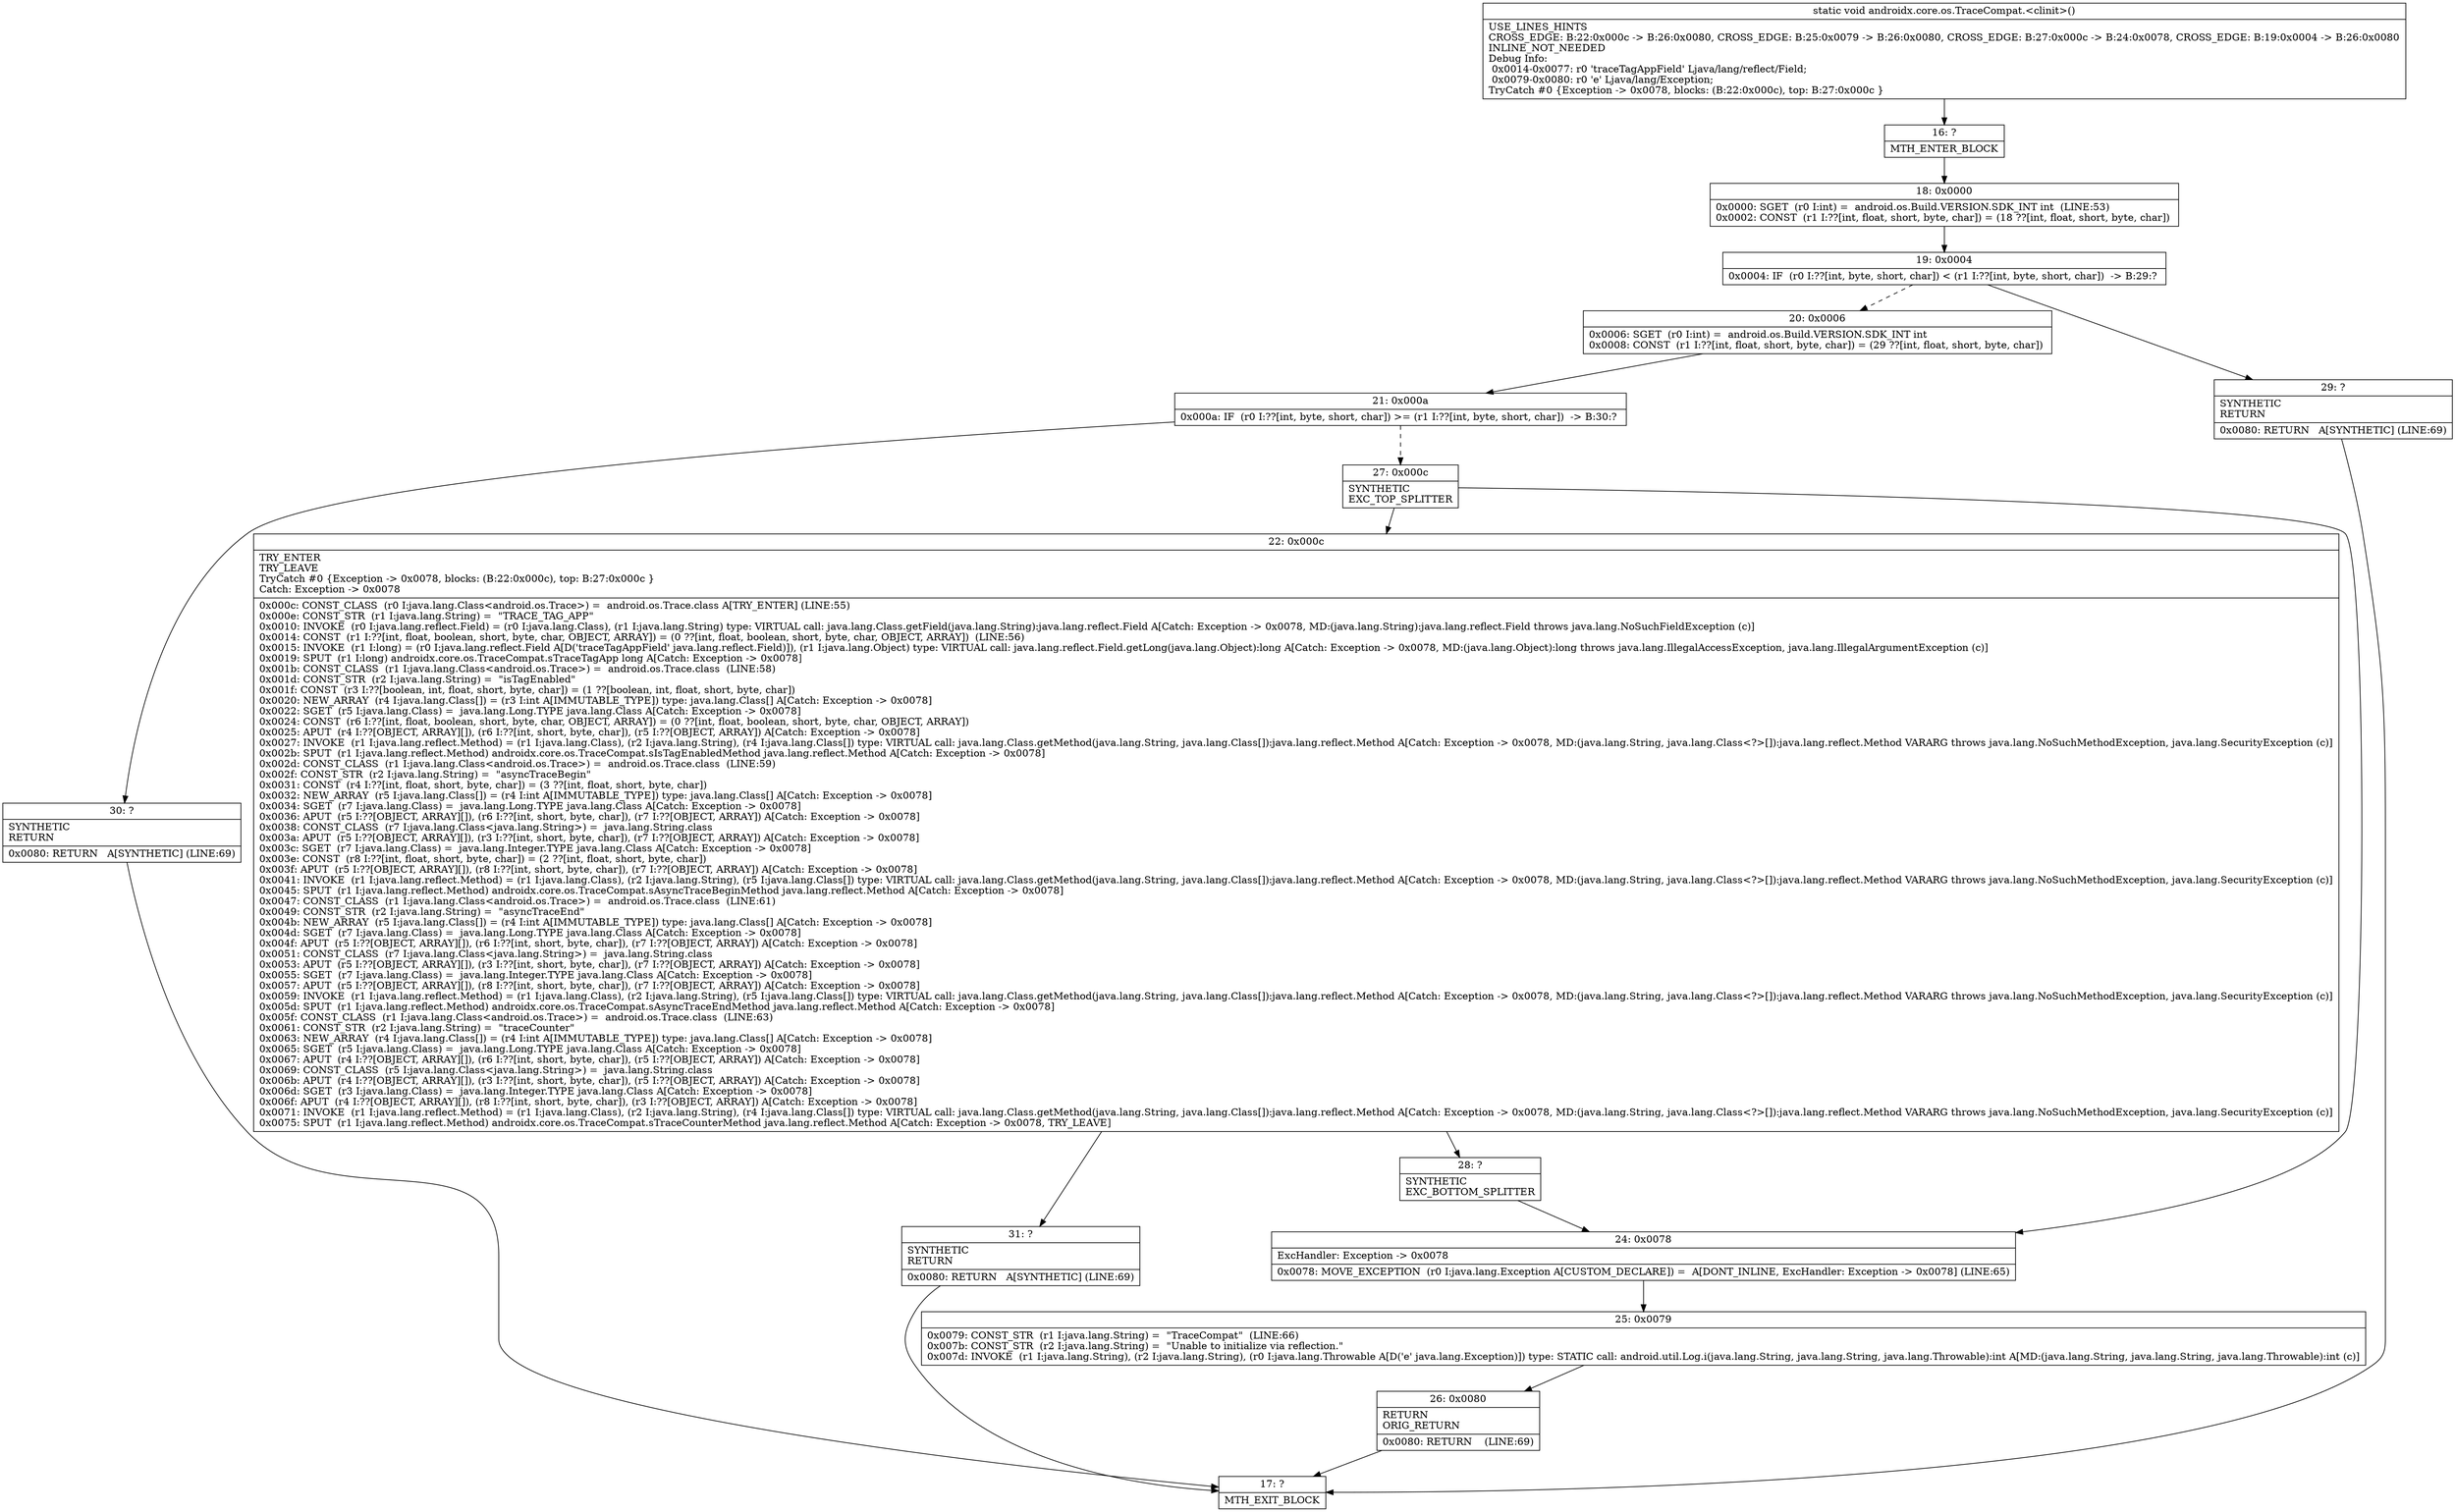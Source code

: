 digraph "CFG forandroidx.core.os.TraceCompat.\<clinit\>()V" {
Node_16 [shape=record,label="{16\:\ ?|MTH_ENTER_BLOCK\l}"];
Node_18 [shape=record,label="{18\:\ 0x0000|0x0000: SGET  (r0 I:int) =  android.os.Build.VERSION.SDK_INT int  (LINE:53)\l0x0002: CONST  (r1 I:??[int, float, short, byte, char]) = (18 ??[int, float, short, byte, char]) \l}"];
Node_19 [shape=record,label="{19\:\ 0x0004|0x0004: IF  (r0 I:??[int, byte, short, char]) \< (r1 I:??[int, byte, short, char])  \-\> B:29:? \l}"];
Node_20 [shape=record,label="{20\:\ 0x0006|0x0006: SGET  (r0 I:int) =  android.os.Build.VERSION.SDK_INT int \l0x0008: CONST  (r1 I:??[int, float, short, byte, char]) = (29 ??[int, float, short, byte, char]) \l}"];
Node_21 [shape=record,label="{21\:\ 0x000a|0x000a: IF  (r0 I:??[int, byte, short, char]) \>= (r1 I:??[int, byte, short, char])  \-\> B:30:? \l}"];
Node_27 [shape=record,label="{27\:\ 0x000c|SYNTHETIC\lEXC_TOP_SPLITTER\l}"];
Node_22 [shape=record,label="{22\:\ 0x000c|TRY_ENTER\lTRY_LEAVE\lTryCatch #0 \{Exception \-\> 0x0078, blocks: (B:22:0x000c), top: B:27:0x000c \}\lCatch: Exception \-\> 0x0078\l|0x000c: CONST_CLASS  (r0 I:java.lang.Class\<android.os.Trace\>) =  android.os.Trace.class A[TRY_ENTER] (LINE:55)\l0x000e: CONST_STR  (r1 I:java.lang.String) =  \"TRACE_TAG_APP\" \l0x0010: INVOKE  (r0 I:java.lang.reflect.Field) = (r0 I:java.lang.Class), (r1 I:java.lang.String) type: VIRTUAL call: java.lang.Class.getField(java.lang.String):java.lang.reflect.Field A[Catch: Exception \-\> 0x0078, MD:(java.lang.String):java.lang.reflect.Field throws java.lang.NoSuchFieldException (c)]\l0x0014: CONST  (r1 I:??[int, float, boolean, short, byte, char, OBJECT, ARRAY]) = (0 ??[int, float, boolean, short, byte, char, OBJECT, ARRAY])  (LINE:56)\l0x0015: INVOKE  (r1 I:long) = (r0 I:java.lang.reflect.Field A[D('traceTagAppField' java.lang.reflect.Field)]), (r1 I:java.lang.Object) type: VIRTUAL call: java.lang.reflect.Field.getLong(java.lang.Object):long A[Catch: Exception \-\> 0x0078, MD:(java.lang.Object):long throws java.lang.IllegalAccessException, java.lang.IllegalArgumentException (c)]\l0x0019: SPUT  (r1 I:long) androidx.core.os.TraceCompat.sTraceTagApp long A[Catch: Exception \-\> 0x0078]\l0x001b: CONST_CLASS  (r1 I:java.lang.Class\<android.os.Trace\>) =  android.os.Trace.class  (LINE:58)\l0x001d: CONST_STR  (r2 I:java.lang.String) =  \"isTagEnabled\" \l0x001f: CONST  (r3 I:??[boolean, int, float, short, byte, char]) = (1 ??[boolean, int, float, short, byte, char]) \l0x0020: NEW_ARRAY  (r4 I:java.lang.Class[]) = (r3 I:int A[IMMUTABLE_TYPE]) type: java.lang.Class[] A[Catch: Exception \-\> 0x0078]\l0x0022: SGET  (r5 I:java.lang.Class) =  java.lang.Long.TYPE java.lang.Class A[Catch: Exception \-\> 0x0078]\l0x0024: CONST  (r6 I:??[int, float, boolean, short, byte, char, OBJECT, ARRAY]) = (0 ??[int, float, boolean, short, byte, char, OBJECT, ARRAY]) \l0x0025: APUT  (r4 I:??[OBJECT, ARRAY][]), (r6 I:??[int, short, byte, char]), (r5 I:??[OBJECT, ARRAY]) A[Catch: Exception \-\> 0x0078]\l0x0027: INVOKE  (r1 I:java.lang.reflect.Method) = (r1 I:java.lang.Class), (r2 I:java.lang.String), (r4 I:java.lang.Class[]) type: VIRTUAL call: java.lang.Class.getMethod(java.lang.String, java.lang.Class[]):java.lang.reflect.Method A[Catch: Exception \-\> 0x0078, MD:(java.lang.String, java.lang.Class\<?\>[]):java.lang.reflect.Method VARARG throws java.lang.NoSuchMethodException, java.lang.SecurityException (c)]\l0x002b: SPUT  (r1 I:java.lang.reflect.Method) androidx.core.os.TraceCompat.sIsTagEnabledMethod java.lang.reflect.Method A[Catch: Exception \-\> 0x0078]\l0x002d: CONST_CLASS  (r1 I:java.lang.Class\<android.os.Trace\>) =  android.os.Trace.class  (LINE:59)\l0x002f: CONST_STR  (r2 I:java.lang.String) =  \"asyncTraceBegin\" \l0x0031: CONST  (r4 I:??[int, float, short, byte, char]) = (3 ??[int, float, short, byte, char]) \l0x0032: NEW_ARRAY  (r5 I:java.lang.Class[]) = (r4 I:int A[IMMUTABLE_TYPE]) type: java.lang.Class[] A[Catch: Exception \-\> 0x0078]\l0x0034: SGET  (r7 I:java.lang.Class) =  java.lang.Long.TYPE java.lang.Class A[Catch: Exception \-\> 0x0078]\l0x0036: APUT  (r5 I:??[OBJECT, ARRAY][]), (r6 I:??[int, short, byte, char]), (r7 I:??[OBJECT, ARRAY]) A[Catch: Exception \-\> 0x0078]\l0x0038: CONST_CLASS  (r7 I:java.lang.Class\<java.lang.String\>) =  java.lang.String.class \l0x003a: APUT  (r5 I:??[OBJECT, ARRAY][]), (r3 I:??[int, short, byte, char]), (r7 I:??[OBJECT, ARRAY]) A[Catch: Exception \-\> 0x0078]\l0x003c: SGET  (r7 I:java.lang.Class) =  java.lang.Integer.TYPE java.lang.Class A[Catch: Exception \-\> 0x0078]\l0x003e: CONST  (r8 I:??[int, float, short, byte, char]) = (2 ??[int, float, short, byte, char]) \l0x003f: APUT  (r5 I:??[OBJECT, ARRAY][]), (r8 I:??[int, short, byte, char]), (r7 I:??[OBJECT, ARRAY]) A[Catch: Exception \-\> 0x0078]\l0x0041: INVOKE  (r1 I:java.lang.reflect.Method) = (r1 I:java.lang.Class), (r2 I:java.lang.String), (r5 I:java.lang.Class[]) type: VIRTUAL call: java.lang.Class.getMethod(java.lang.String, java.lang.Class[]):java.lang.reflect.Method A[Catch: Exception \-\> 0x0078, MD:(java.lang.String, java.lang.Class\<?\>[]):java.lang.reflect.Method VARARG throws java.lang.NoSuchMethodException, java.lang.SecurityException (c)]\l0x0045: SPUT  (r1 I:java.lang.reflect.Method) androidx.core.os.TraceCompat.sAsyncTraceBeginMethod java.lang.reflect.Method A[Catch: Exception \-\> 0x0078]\l0x0047: CONST_CLASS  (r1 I:java.lang.Class\<android.os.Trace\>) =  android.os.Trace.class  (LINE:61)\l0x0049: CONST_STR  (r2 I:java.lang.String) =  \"asyncTraceEnd\" \l0x004b: NEW_ARRAY  (r5 I:java.lang.Class[]) = (r4 I:int A[IMMUTABLE_TYPE]) type: java.lang.Class[] A[Catch: Exception \-\> 0x0078]\l0x004d: SGET  (r7 I:java.lang.Class) =  java.lang.Long.TYPE java.lang.Class A[Catch: Exception \-\> 0x0078]\l0x004f: APUT  (r5 I:??[OBJECT, ARRAY][]), (r6 I:??[int, short, byte, char]), (r7 I:??[OBJECT, ARRAY]) A[Catch: Exception \-\> 0x0078]\l0x0051: CONST_CLASS  (r7 I:java.lang.Class\<java.lang.String\>) =  java.lang.String.class \l0x0053: APUT  (r5 I:??[OBJECT, ARRAY][]), (r3 I:??[int, short, byte, char]), (r7 I:??[OBJECT, ARRAY]) A[Catch: Exception \-\> 0x0078]\l0x0055: SGET  (r7 I:java.lang.Class) =  java.lang.Integer.TYPE java.lang.Class A[Catch: Exception \-\> 0x0078]\l0x0057: APUT  (r5 I:??[OBJECT, ARRAY][]), (r8 I:??[int, short, byte, char]), (r7 I:??[OBJECT, ARRAY]) A[Catch: Exception \-\> 0x0078]\l0x0059: INVOKE  (r1 I:java.lang.reflect.Method) = (r1 I:java.lang.Class), (r2 I:java.lang.String), (r5 I:java.lang.Class[]) type: VIRTUAL call: java.lang.Class.getMethod(java.lang.String, java.lang.Class[]):java.lang.reflect.Method A[Catch: Exception \-\> 0x0078, MD:(java.lang.String, java.lang.Class\<?\>[]):java.lang.reflect.Method VARARG throws java.lang.NoSuchMethodException, java.lang.SecurityException (c)]\l0x005d: SPUT  (r1 I:java.lang.reflect.Method) androidx.core.os.TraceCompat.sAsyncTraceEndMethod java.lang.reflect.Method A[Catch: Exception \-\> 0x0078]\l0x005f: CONST_CLASS  (r1 I:java.lang.Class\<android.os.Trace\>) =  android.os.Trace.class  (LINE:63)\l0x0061: CONST_STR  (r2 I:java.lang.String) =  \"traceCounter\" \l0x0063: NEW_ARRAY  (r4 I:java.lang.Class[]) = (r4 I:int A[IMMUTABLE_TYPE]) type: java.lang.Class[] A[Catch: Exception \-\> 0x0078]\l0x0065: SGET  (r5 I:java.lang.Class) =  java.lang.Long.TYPE java.lang.Class A[Catch: Exception \-\> 0x0078]\l0x0067: APUT  (r4 I:??[OBJECT, ARRAY][]), (r6 I:??[int, short, byte, char]), (r5 I:??[OBJECT, ARRAY]) A[Catch: Exception \-\> 0x0078]\l0x0069: CONST_CLASS  (r5 I:java.lang.Class\<java.lang.String\>) =  java.lang.String.class \l0x006b: APUT  (r4 I:??[OBJECT, ARRAY][]), (r3 I:??[int, short, byte, char]), (r5 I:??[OBJECT, ARRAY]) A[Catch: Exception \-\> 0x0078]\l0x006d: SGET  (r3 I:java.lang.Class) =  java.lang.Integer.TYPE java.lang.Class A[Catch: Exception \-\> 0x0078]\l0x006f: APUT  (r4 I:??[OBJECT, ARRAY][]), (r8 I:??[int, short, byte, char]), (r3 I:??[OBJECT, ARRAY]) A[Catch: Exception \-\> 0x0078]\l0x0071: INVOKE  (r1 I:java.lang.reflect.Method) = (r1 I:java.lang.Class), (r2 I:java.lang.String), (r4 I:java.lang.Class[]) type: VIRTUAL call: java.lang.Class.getMethod(java.lang.String, java.lang.Class[]):java.lang.reflect.Method A[Catch: Exception \-\> 0x0078, MD:(java.lang.String, java.lang.Class\<?\>[]):java.lang.reflect.Method VARARG throws java.lang.NoSuchMethodException, java.lang.SecurityException (c)]\l0x0075: SPUT  (r1 I:java.lang.reflect.Method) androidx.core.os.TraceCompat.sTraceCounterMethod java.lang.reflect.Method A[Catch: Exception \-\> 0x0078, TRY_LEAVE]\l}"];
Node_28 [shape=record,label="{28\:\ ?|SYNTHETIC\lEXC_BOTTOM_SPLITTER\l}"];
Node_31 [shape=record,label="{31\:\ ?|SYNTHETIC\lRETURN\l|0x0080: RETURN   A[SYNTHETIC] (LINE:69)\l}"];
Node_17 [shape=record,label="{17\:\ ?|MTH_EXIT_BLOCK\l}"];
Node_24 [shape=record,label="{24\:\ 0x0078|ExcHandler: Exception \-\> 0x0078\l|0x0078: MOVE_EXCEPTION  (r0 I:java.lang.Exception A[CUSTOM_DECLARE]) =  A[DONT_INLINE, ExcHandler: Exception \-\> 0x0078] (LINE:65)\l}"];
Node_25 [shape=record,label="{25\:\ 0x0079|0x0079: CONST_STR  (r1 I:java.lang.String) =  \"TraceCompat\"  (LINE:66)\l0x007b: CONST_STR  (r2 I:java.lang.String) =  \"Unable to initialize via reflection.\" \l0x007d: INVOKE  (r1 I:java.lang.String), (r2 I:java.lang.String), (r0 I:java.lang.Throwable A[D('e' java.lang.Exception)]) type: STATIC call: android.util.Log.i(java.lang.String, java.lang.String, java.lang.Throwable):int A[MD:(java.lang.String, java.lang.String, java.lang.Throwable):int (c)]\l}"];
Node_26 [shape=record,label="{26\:\ 0x0080|RETURN\lORIG_RETURN\l|0x0080: RETURN    (LINE:69)\l}"];
Node_30 [shape=record,label="{30\:\ ?|SYNTHETIC\lRETURN\l|0x0080: RETURN   A[SYNTHETIC] (LINE:69)\l}"];
Node_29 [shape=record,label="{29\:\ ?|SYNTHETIC\lRETURN\l|0x0080: RETURN   A[SYNTHETIC] (LINE:69)\l}"];
MethodNode[shape=record,label="{static void androidx.core.os.TraceCompat.\<clinit\>()  | USE_LINES_HINTS\lCROSS_EDGE: B:22:0x000c \-\> B:26:0x0080, CROSS_EDGE: B:25:0x0079 \-\> B:26:0x0080, CROSS_EDGE: B:27:0x000c \-\> B:24:0x0078, CROSS_EDGE: B:19:0x0004 \-\> B:26:0x0080\lINLINE_NOT_NEEDED\lDebug Info:\l  0x0014\-0x0077: r0 'traceTagAppField' Ljava\/lang\/reflect\/Field;\l  0x0079\-0x0080: r0 'e' Ljava\/lang\/Exception;\lTryCatch #0 \{Exception \-\> 0x0078, blocks: (B:22:0x000c), top: B:27:0x000c \}\l}"];
MethodNode -> Node_16;Node_16 -> Node_18;
Node_18 -> Node_19;
Node_19 -> Node_20[style=dashed];
Node_19 -> Node_29;
Node_20 -> Node_21;
Node_21 -> Node_27[style=dashed];
Node_21 -> Node_30;
Node_27 -> Node_22;
Node_27 -> Node_24;
Node_22 -> Node_28;
Node_22 -> Node_31;
Node_28 -> Node_24;
Node_31 -> Node_17;
Node_24 -> Node_25;
Node_25 -> Node_26;
Node_26 -> Node_17;
Node_30 -> Node_17;
Node_29 -> Node_17;
}

